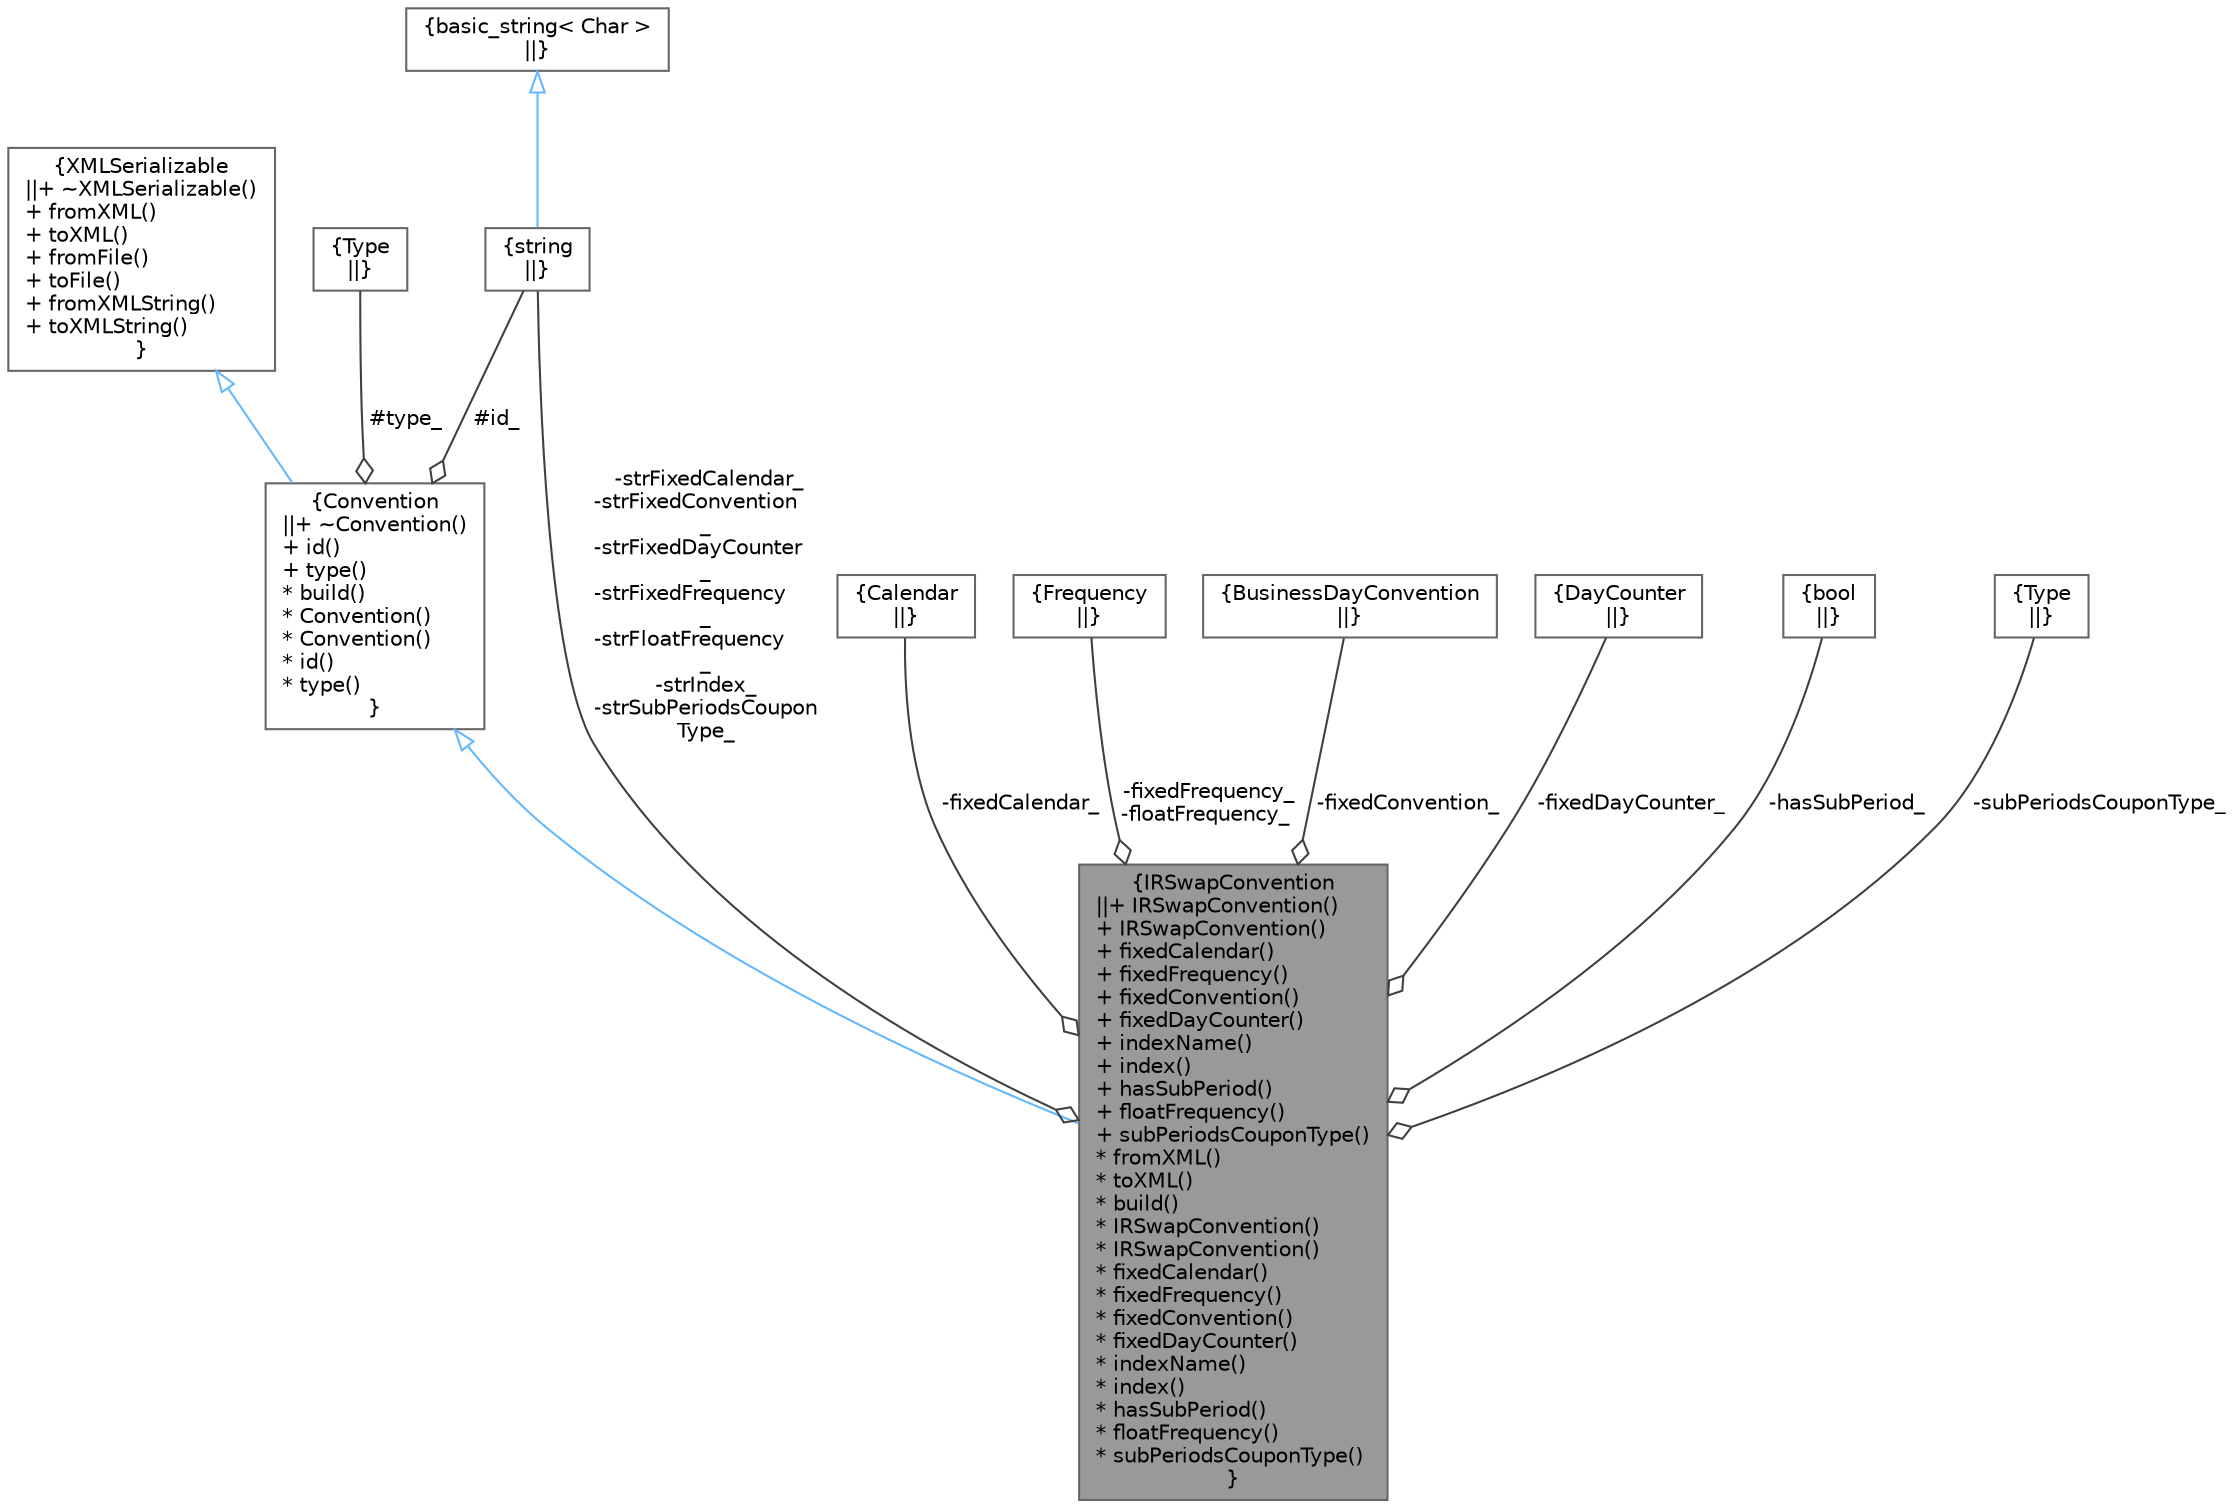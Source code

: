 digraph "IRSwapConvention"
{
 // INTERACTIVE_SVG=YES
 // LATEX_PDF_SIZE
  bgcolor="transparent";
  edge [fontname=Helvetica,fontsize=10,labelfontname=Helvetica,labelfontsize=10];
  node [fontname=Helvetica,fontsize=10,shape=box,height=0.2,width=0.4];
  Node1 [label="{IRSwapConvention\n||+ IRSwapConvention()\l+ IRSwapConvention()\l+ fixedCalendar()\l+ fixedFrequency()\l+ fixedConvention()\l+ fixedDayCounter()\l+ indexName()\l+ index()\l+ hasSubPeriod()\l+ floatFrequency()\l+ subPeriodsCouponType()\l* fromXML()\l* toXML()\l* build()\l* IRSwapConvention()\l* IRSwapConvention()\l* fixedCalendar()\l* fixedFrequency()\l* fixedConvention()\l* fixedDayCounter()\l* indexName()\l* index()\l* hasSubPeriod()\l* floatFrequency()\l* subPeriodsCouponType()\l}",height=0.2,width=0.4,color="gray40", fillcolor="grey60", style="filled", fontcolor="black",tooltip="Container for storing Interest Rate Swap conventions."];
  Node2 -> Node1 [dir="back",color="steelblue1",style="solid",arrowtail="onormal"];
  Node2 [label="{Convention\n||+ ~Convention()\l+ id()\l+ type()\l* build()\l* Convention()\l* Convention()\l* id()\l* type()\l}",height=0.2,width=0.4,color="gray40", fillcolor="white", style="filled",URL="$classore_1_1data_1_1_convention.html",tooltip="Abstract base class for convention objects."];
  Node3 -> Node2 [dir="back",color="steelblue1",style="solid",arrowtail="onormal"];
  Node3 [label="{XMLSerializable\n||+ ~XMLSerializable()\l+ fromXML()\l+ toXML()\l+ fromFile()\l+ toFile()\l+ fromXMLString()\l+ toXMLString()\l}",height=0.2,width=0.4,color="gray40", fillcolor="white", style="filled",URL="$classore_1_1data_1_1_x_m_l_serializable.html",tooltip="Base class for all serializable classes."];
  Node4 -> Node2 [color="grey25",style="solid",label=" #type_" ,arrowhead="odiamond"];
  Node4 [label="{Type\n||}",height=0.2,width=0.4,color="gray40", fillcolor="white", style="filled",tooltip=" "];
  Node5 -> Node2 [color="grey25",style="solid",label=" #id_" ,arrowhead="odiamond"];
  Node5 [label="{string\n||}",height=0.2,width=0.4,color="gray40", fillcolor="white", style="filled",tooltip=" "];
  Node6 -> Node5 [dir="back",color="steelblue1",style="solid",arrowtail="onormal"];
  Node6 [label="{basic_string\< Char \>\n||}",height=0.2,width=0.4,color="gray40", fillcolor="white", style="filled",tooltip=" "];
  Node7 -> Node1 [color="grey25",style="solid",label=" -fixedCalendar_" ,arrowhead="odiamond"];
  Node7 [label="{Calendar\n||}",height=0.2,width=0.4,color="gray40", fillcolor="white", style="filled",tooltip=" "];
  Node8 -> Node1 [color="grey25",style="solid",label=" -fixedFrequency_\n-floatFrequency_" ,arrowhead="odiamond"];
  Node8 [label="{Frequency\n||}",height=0.2,width=0.4,color="gray40", fillcolor="white", style="filled",tooltip=" "];
  Node9 -> Node1 [color="grey25",style="solid",label=" -fixedConvention_" ,arrowhead="odiamond"];
  Node9 [label="{BusinessDayConvention\n||}",height=0.2,width=0.4,color="gray40", fillcolor="white", style="filled",tooltip=" "];
  Node10 -> Node1 [color="grey25",style="solid",label=" -fixedDayCounter_" ,arrowhead="odiamond"];
  Node10 [label="{DayCounter\n||}",height=0.2,width=0.4,color="gray40", fillcolor="white", style="filled",tooltip=" "];
  Node11 -> Node1 [color="grey25",style="solid",label=" -hasSubPeriod_" ,arrowhead="odiamond"];
  Node11 [label="{bool\n||}",height=0.2,width=0.4,color="gray40", fillcolor="white", style="filled",URL="$classbool.html",tooltip=" "];
  Node12 -> Node1 [color="grey25",style="solid",label=" -subPeriodsCouponType_" ,arrowhead="odiamond"];
  Node12 [label="{Type\n||}",height=0.2,width=0.4,color="gray40", fillcolor="white", style="filled",tooltip=" "];
  Node5 -> Node1 [color="grey25",style="solid",label=" -strFixedCalendar_\n-strFixedConvention\l_\n-strFixedDayCounter\l_\n-strFixedFrequency\l_\n-strFloatFrequency\l_\n-strIndex_\n-strSubPeriodsCoupon\lType_" ,arrowhead="odiamond"];
}
